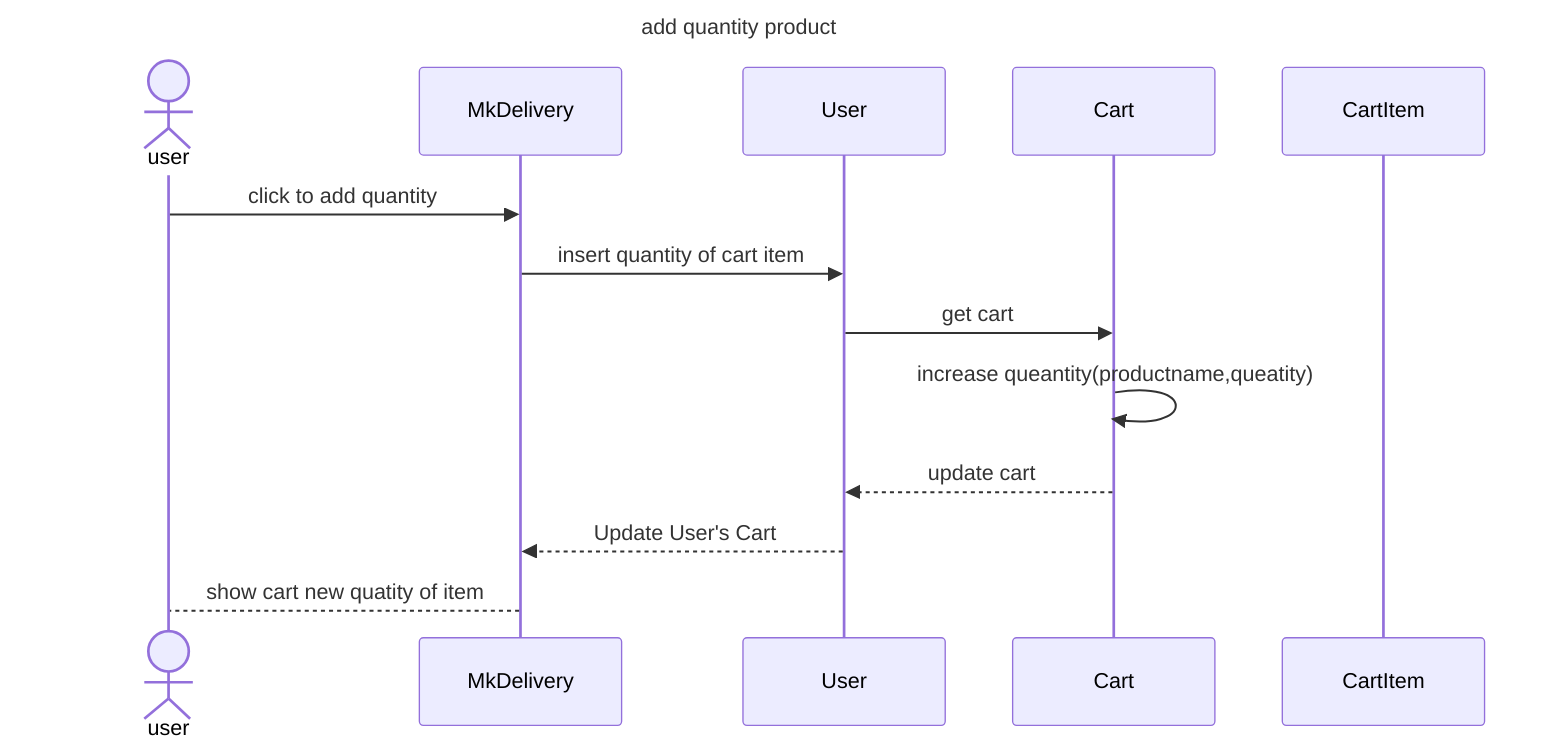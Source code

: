 sequenceDiagram
    title add quantity product
    actor user 
    participant MkDelivery
    participant User
    participant Cart 
    participant CartItem
    user ->> MkDelivery:click to add quantity
    MkDelivery ->> User :insert quantity of cart item
    User ->> Cart : get cart 
    Cart ->> Cart : increase queantity(productname,queatity)
    Cart -->> User :update cart 
    User -->> MkDelivery: Update User's Cart
    MkDelivery --> user: show cart new quatity of item